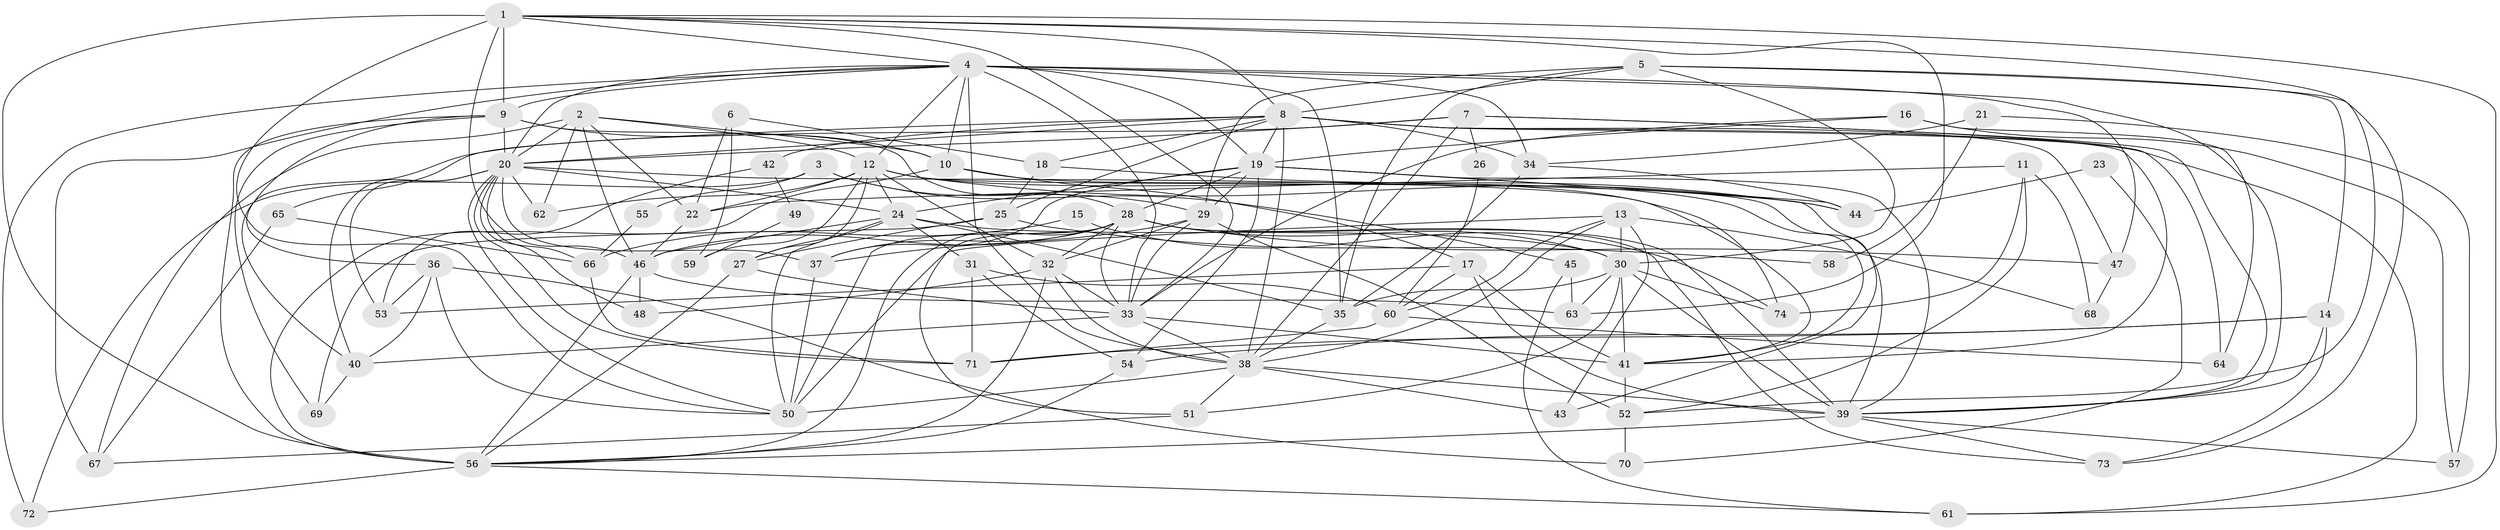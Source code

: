 // original degree distribution, {5: 0.20270270270270271, 3: 0.2972972972972973, 4: 0.27702702702702703, 6: 0.07432432432432433, 2: 0.10135135135135136, 7: 0.04054054054054054, 8: 0.006756756756756757}
// Generated by graph-tools (version 1.1) at 2025/36/03/09/25 02:36:22]
// undirected, 74 vertices, 208 edges
graph export_dot {
graph [start="1"]
  node [color=gray90,style=filled];
  1;
  2;
  3;
  4;
  5;
  6;
  7;
  8;
  9;
  10;
  11;
  12;
  13;
  14;
  15;
  16;
  17;
  18;
  19;
  20;
  21;
  22;
  23;
  24;
  25;
  26;
  27;
  28;
  29;
  30;
  31;
  32;
  33;
  34;
  35;
  36;
  37;
  38;
  39;
  40;
  41;
  42;
  43;
  44;
  45;
  46;
  47;
  48;
  49;
  50;
  51;
  52;
  53;
  54;
  55;
  56;
  57;
  58;
  59;
  60;
  61;
  62;
  63;
  64;
  65;
  66;
  67;
  68;
  69;
  70;
  71;
  72;
  73;
  74;
  1 -- 4 [weight=1.0];
  1 -- 8 [weight=1.0];
  1 -- 9 [weight=2.0];
  1 -- 33 [weight=1.0];
  1 -- 46 [weight=2.0];
  1 -- 50 [weight=1.0];
  1 -- 52 [weight=1.0];
  1 -- 56 [weight=2.0];
  1 -- 61 [weight=1.0];
  1 -- 63 [weight=1.0];
  2 -- 10 [weight=1.0];
  2 -- 12 [weight=1.0];
  2 -- 20 [weight=1.0];
  2 -- 22 [weight=1.0];
  2 -- 46 [weight=1.0];
  2 -- 62 [weight=1.0];
  2 -- 67 [weight=1.0];
  3 -- 29 [weight=1.0];
  3 -- 45 [weight=1.0];
  3 -- 55 [weight=1.0];
  3 -- 72 [weight=1.0];
  4 -- 9 [weight=1.0];
  4 -- 10 [weight=1.0];
  4 -- 12 [weight=1.0];
  4 -- 19 [weight=1.0];
  4 -- 20 [weight=1.0];
  4 -- 33 [weight=1.0];
  4 -- 34 [weight=1.0];
  4 -- 35 [weight=1.0];
  4 -- 38 [weight=1.0];
  4 -- 39 [weight=1.0];
  4 -- 47 [weight=1.0];
  4 -- 67 [weight=1.0];
  4 -- 72 [weight=1.0];
  5 -- 8 [weight=1.0];
  5 -- 14 [weight=1.0];
  5 -- 29 [weight=1.0];
  5 -- 30 [weight=1.0];
  5 -- 35 [weight=1.0];
  5 -- 73 [weight=1.0];
  6 -- 18 [weight=1.0];
  6 -- 22 [weight=1.0];
  6 -- 59 [weight=1.0];
  7 -- 20 [weight=1.0];
  7 -- 26 [weight=1.0];
  7 -- 38 [weight=1.0];
  7 -- 39 [weight=1.0];
  7 -- 40 [weight=1.0];
  7 -- 64 [weight=1.0];
  8 -- 18 [weight=1.0];
  8 -- 19 [weight=1.0];
  8 -- 20 [weight=1.0];
  8 -- 25 [weight=1.0];
  8 -- 34 [weight=1.0];
  8 -- 38 [weight=1.0];
  8 -- 41 [weight=1.0];
  8 -- 42 [weight=1.0];
  8 -- 47 [weight=1.0];
  8 -- 61 [weight=1.0];
  8 -- 65 [weight=1.0];
  9 -- 10 [weight=1.0];
  9 -- 20 [weight=1.0];
  9 -- 28 [weight=1.0];
  9 -- 36 [weight=1.0];
  9 -- 56 [weight=2.0];
  9 -- 69 [weight=1.0];
  10 -- 17 [weight=1.0];
  10 -- 56 [weight=1.0];
  10 -- 74 [weight=1.0];
  11 -- 22 [weight=1.0];
  11 -- 52 [weight=1.0];
  11 -- 68 [weight=1.0];
  11 -- 74 [weight=1.0];
  12 -- 22 [weight=1.0];
  12 -- 24 [weight=1.0];
  12 -- 27 [weight=1.0];
  12 -- 32 [weight=1.0];
  12 -- 39 [weight=1.0];
  12 -- 41 [weight=1.0];
  12 -- 44 [weight=1.0];
  12 -- 59 [weight=1.0];
  12 -- 62 [weight=1.0];
  13 -- 30 [weight=2.0];
  13 -- 38 [weight=1.0];
  13 -- 43 [weight=1.0];
  13 -- 50 [weight=1.0];
  13 -- 60 [weight=1.0];
  13 -- 68 [weight=1.0];
  14 -- 39 [weight=1.0];
  14 -- 54 [weight=1.0];
  14 -- 71 [weight=1.0];
  14 -- 73 [weight=1.0];
  15 -- 66 [weight=1.0];
  15 -- 74 [weight=1.0];
  16 -- 19 [weight=1.0];
  16 -- 33 [weight=1.0];
  16 -- 57 [weight=1.0];
  16 -- 64 [weight=1.0];
  17 -- 39 [weight=1.0];
  17 -- 41 [weight=1.0];
  17 -- 53 [weight=1.0];
  17 -- 60 [weight=1.0];
  18 -- 25 [weight=1.0];
  18 -- 44 [weight=1.0];
  19 -- 24 [weight=1.0];
  19 -- 28 [weight=1.0];
  19 -- 29 [weight=1.0];
  19 -- 37 [weight=3.0];
  19 -- 39 [weight=1.0];
  19 -- 43 [weight=1.0];
  19 -- 44 [weight=1.0];
  19 -- 54 [weight=1.0];
  20 -- 24 [weight=1.0];
  20 -- 37 [weight=1.0];
  20 -- 40 [weight=1.0];
  20 -- 41 [weight=1.0];
  20 -- 48 [weight=1.0];
  20 -- 50 [weight=1.0];
  20 -- 53 [weight=1.0];
  20 -- 62 [weight=1.0];
  20 -- 66 [weight=1.0];
  20 -- 71 [weight=1.0];
  21 -- 34 [weight=1.0];
  21 -- 57 [weight=1.0];
  21 -- 58 [weight=1.0];
  22 -- 46 [weight=1.0];
  23 -- 44 [weight=1.0];
  23 -- 70 [weight=1.0];
  24 -- 27 [weight=1.0];
  24 -- 30 [weight=1.0];
  24 -- 31 [weight=1.0];
  24 -- 35 [weight=1.0];
  24 -- 46 [weight=1.0];
  24 -- 50 [weight=1.0];
  25 -- 27 [weight=1.0];
  25 -- 58 [weight=1.0];
  25 -- 69 [weight=1.0];
  26 -- 60 [weight=1.0];
  27 -- 33 [weight=1.0];
  27 -- 56 [weight=1.0];
  28 -- 30 [weight=1.0];
  28 -- 32 [weight=1.0];
  28 -- 33 [weight=2.0];
  28 -- 37 [weight=2.0];
  28 -- 39 [weight=1.0];
  28 -- 46 [weight=1.0];
  28 -- 47 [weight=2.0];
  28 -- 50 [weight=1.0];
  28 -- 51 [weight=1.0];
  28 -- 56 [weight=1.0];
  28 -- 73 [weight=1.0];
  29 -- 32 [weight=1.0];
  29 -- 33 [weight=1.0];
  29 -- 37 [weight=1.0];
  29 -- 52 [weight=1.0];
  30 -- 35 [weight=1.0];
  30 -- 39 [weight=3.0];
  30 -- 41 [weight=1.0];
  30 -- 51 [weight=1.0];
  30 -- 63 [weight=1.0];
  30 -- 74 [weight=1.0];
  31 -- 54 [weight=1.0];
  31 -- 60 [weight=1.0];
  31 -- 71 [weight=1.0];
  32 -- 33 [weight=1.0];
  32 -- 38 [weight=1.0];
  32 -- 48 [weight=1.0];
  32 -- 56 [weight=1.0];
  33 -- 38 [weight=1.0];
  33 -- 40 [weight=1.0];
  33 -- 41 [weight=1.0];
  34 -- 35 [weight=1.0];
  34 -- 44 [weight=1.0];
  35 -- 38 [weight=1.0];
  36 -- 40 [weight=1.0];
  36 -- 50 [weight=1.0];
  36 -- 53 [weight=1.0];
  36 -- 70 [weight=1.0];
  37 -- 50 [weight=1.0];
  38 -- 39 [weight=1.0];
  38 -- 43 [weight=1.0];
  38 -- 50 [weight=1.0];
  38 -- 51 [weight=1.0];
  39 -- 56 [weight=1.0];
  39 -- 57 [weight=1.0];
  39 -- 73 [weight=1.0];
  40 -- 69 [weight=1.0];
  41 -- 52 [weight=1.0];
  42 -- 49 [weight=1.0];
  42 -- 53 [weight=1.0];
  45 -- 61 [weight=1.0];
  45 -- 63 [weight=1.0];
  46 -- 48 [weight=1.0];
  46 -- 56 [weight=1.0];
  46 -- 63 [weight=1.0];
  47 -- 68 [weight=1.0];
  49 -- 59 [weight=1.0];
  51 -- 67 [weight=1.0];
  52 -- 70 [weight=1.0];
  54 -- 56 [weight=1.0];
  55 -- 66 [weight=1.0];
  56 -- 61 [weight=1.0];
  56 -- 72 [weight=1.0];
  60 -- 64 [weight=1.0];
  60 -- 71 [weight=1.0];
  65 -- 66 [weight=1.0];
  65 -- 67 [weight=1.0];
  66 -- 71 [weight=1.0];
}
